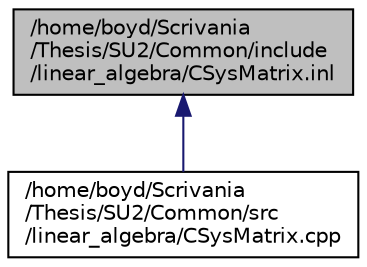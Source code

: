 digraph "/home/boyd/Scrivania/Thesis/SU2/Common/include/linear_algebra/CSysMatrix.inl"
{
  edge [fontname="Helvetica",fontsize="10",labelfontname="Helvetica",labelfontsize="10"];
  node [fontname="Helvetica",fontsize="10",shape=record];
  Node45 [label="/home/boyd/Scrivania\l/Thesis/SU2/Common/include\l/linear_algebra/CSysMatrix.inl",height=0.2,width=0.4,color="black", fillcolor="grey75", style="filled", fontcolor="black"];
  Node45 -> Node46 [dir="back",color="midnightblue",fontsize="10",style="solid",fontname="Helvetica"];
  Node46 [label="/home/boyd/Scrivania\l/Thesis/SU2/Common/src\l/linear_algebra/CSysMatrix.cpp",height=0.2,width=0.4,color="black", fillcolor="white", style="filled",URL="$_c_sys_matrix_8cpp.html"];
}

